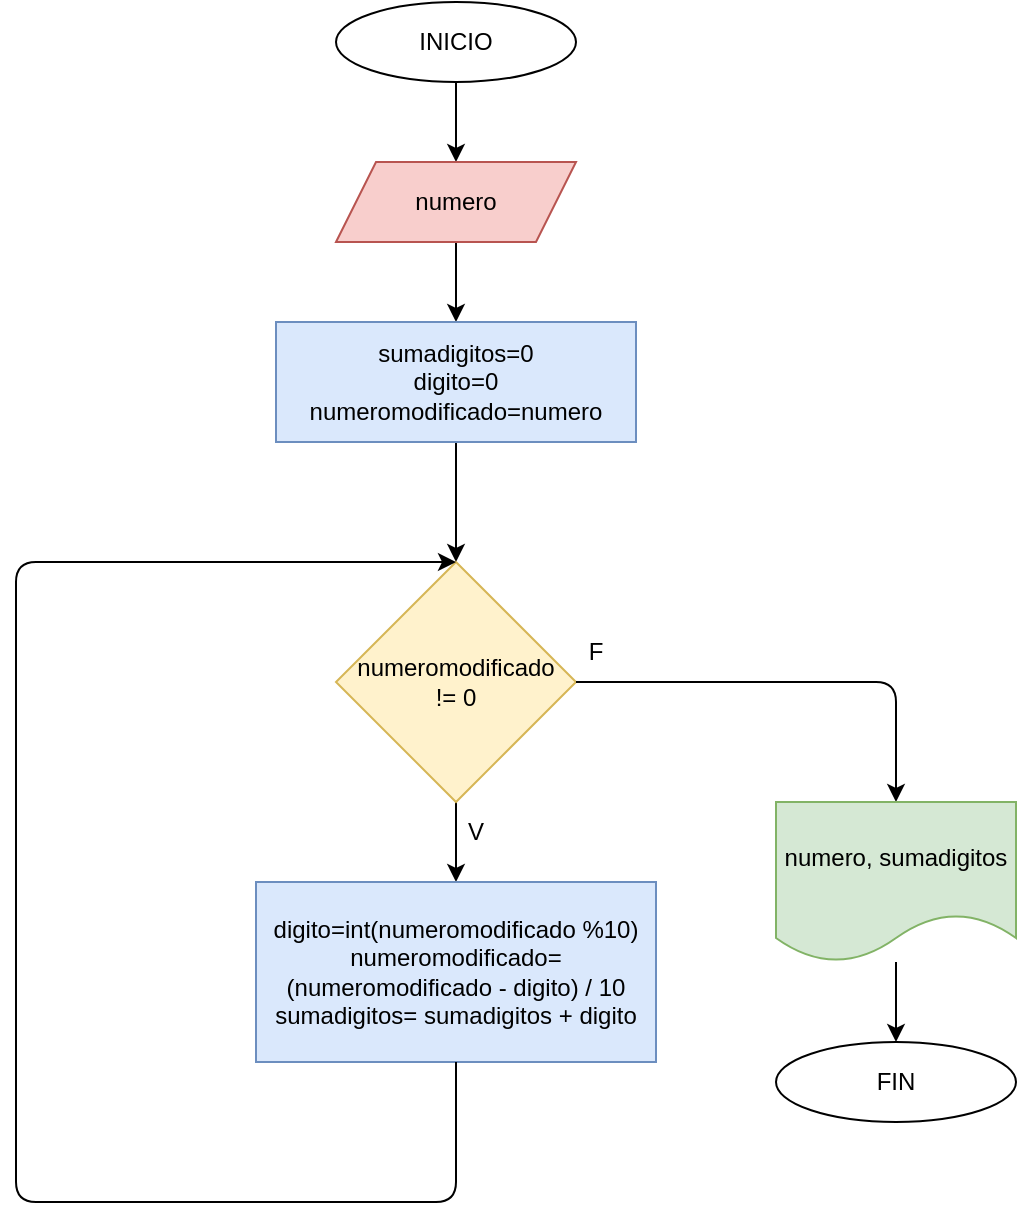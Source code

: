 <mxfile>
    <diagram id="hDBEJ4cXu0zM0-jJciIF" name="Página-1">
        <mxGraphModel dx="650" dy="478" grid="1" gridSize="10" guides="1" tooltips="1" connect="1" arrows="1" fold="1" page="1" pageScale="1" pageWidth="827" pageHeight="1169" math="0" shadow="0">
            <root>
                <mxCell id="0"/>
                <mxCell id="1" parent="0"/>
                <mxCell id="4" value="" style="edgeStyle=none;html=1;" edge="1" parent="1" source="2" target="3">
                    <mxGeometry relative="1" as="geometry"/>
                </mxCell>
                <mxCell id="2" value="INICIO" style="ellipse;whiteSpace=wrap;html=1;" vertex="1" parent="1">
                    <mxGeometry x="320" y="40" width="120" height="40" as="geometry"/>
                </mxCell>
                <mxCell id="6" value="" style="edgeStyle=none;html=1;" edge="1" parent="1" source="3" target="5">
                    <mxGeometry relative="1" as="geometry"/>
                </mxCell>
                <mxCell id="3" value="numero" style="shape=parallelogram;perimeter=parallelogramPerimeter;whiteSpace=wrap;html=1;fixedSize=1;fillColor=#f8cecc;strokeColor=#b85450;" vertex="1" parent="1">
                    <mxGeometry x="320" y="120" width="120" height="40" as="geometry"/>
                </mxCell>
                <mxCell id="8" value="" style="edgeStyle=none;html=1;" edge="1" parent="1" source="5" target="7">
                    <mxGeometry relative="1" as="geometry"/>
                </mxCell>
                <mxCell id="5" value="sumadigitos=0&lt;br&gt;digito=0&lt;br&gt;numeromodificado=numero" style="whiteSpace=wrap;html=1;fillColor=#dae8fc;strokeColor=#6c8ebf;" vertex="1" parent="1">
                    <mxGeometry x="290" y="200" width="180" height="60" as="geometry"/>
                </mxCell>
                <mxCell id="10" value="" style="edgeStyle=none;html=1;" edge="1" parent="1" source="7" target="9">
                    <mxGeometry relative="1" as="geometry"/>
                </mxCell>
                <mxCell id="7" value="numeromodificado&lt;br&gt;!= 0" style="rhombus;whiteSpace=wrap;html=1;fillColor=#fff2cc;strokeColor=#d6b656;" vertex="1" parent="1">
                    <mxGeometry x="320" y="320" width="120" height="120" as="geometry"/>
                </mxCell>
                <mxCell id="9" value="digito=int(numeromodificado %10)&lt;br&gt;numeromodificado= (numeromodificado - digito) / 10&lt;br&gt;sumadigitos= sumadigitos + digito" style="whiteSpace=wrap;html=1;fillColor=#dae8fc;strokeColor=#6c8ebf;" vertex="1" parent="1">
                    <mxGeometry x="280" y="480" width="200" height="90" as="geometry"/>
                </mxCell>
                <mxCell id="11" value="" style="endArrow=classic;html=1;exitX=0.5;exitY=1;exitDx=0;exitDy=0;entryX=0.5;entryY=0;entryDx=0;entryDy=0;" edge="1" parent="1" source="9" target="7">
                    <mxGeometry width="50" height="50" relative="1" as="geometry">
                        <mxPoint x="310" y="480" as="sourcePoint"/>
                        <mxPoint x="360" y="430" as="targetPoint"/>
                        <Array as="points">
                            <mxPoint x="380" y="640"/>
                            <mxPoint x="160" y="640"/>
                            <mxPoint x="160" y="320"/>
                        </Array>
                    </mxGeometry>
                </mxCell>
                <mxCell id="12" value="" style="endArrow=classic;html=1;exitX=1;exitY=0.5;exitDx=0;exitDy=0;" edge="1" parent="1" source="7" target="13">
                    <mxGeometry width="50" height="50" relative="1" as="geometry">
                        <mxPoint x="440" y="480" as="sourcePoint"/>
                        <mxPoint x="600" y="440" as="targetPoint"/>
                        <Array as="points">
                            <mxPoint x="600" y="380"/>
                        </Array>
                    </mxGeometry>
                </mxCell>
                <mxCell id="15" value="" style="edgeStyle=none;html=1;" edge="1" parent="1" source="13" target="14">
                    <mxGeometry relative="1" as="geometry"/>
                </mxCell>
                <mxCell id="13" value="numero, sumadigitos" style="shape=document;whiteSpace=wrap;html=1;boundedLbl=1;fillColor=#d5e8d4;strokeColor=#82b366;" vertex="1" parent="1">
                    <mxGeometry x="540" y="440" width="120" height="80" as="geometry"/>
                </mxCell>
                <mxCell id="14" value="FIN" style="ellipse;whiteSpace=wrap;html=1;" vertex="1" parent="1">
                    <mxGeometry x="540" y="560" width="120" height="40" as="geometry"/>
                </mxCell>
                <mxCell id="16" value="F" style="text;html=1;strokeColor=none;fillColor=none;align=center;verticalAlign=middle;whiteSpace=wrap;rounded=0;" vertex="1" parent="1">
                    <mxGeometry x="420" y="350" width="60" height="30" as="geometry"/>
                </mxCell>
                <mxCell id="17" value="V" style="text;html=1;strokeColor=none;fillColor=none;align=center;verticalAlign=middle;whiteSpace=wrap;rounded=0;" vertex="1" parent="1">
                    <mxGeometry x="360" y="440" width="60" height="30" as="geometry"/>
                </mxCell>
            </root>
        </mxGraphModel>
    </diagram>
</mxfile>